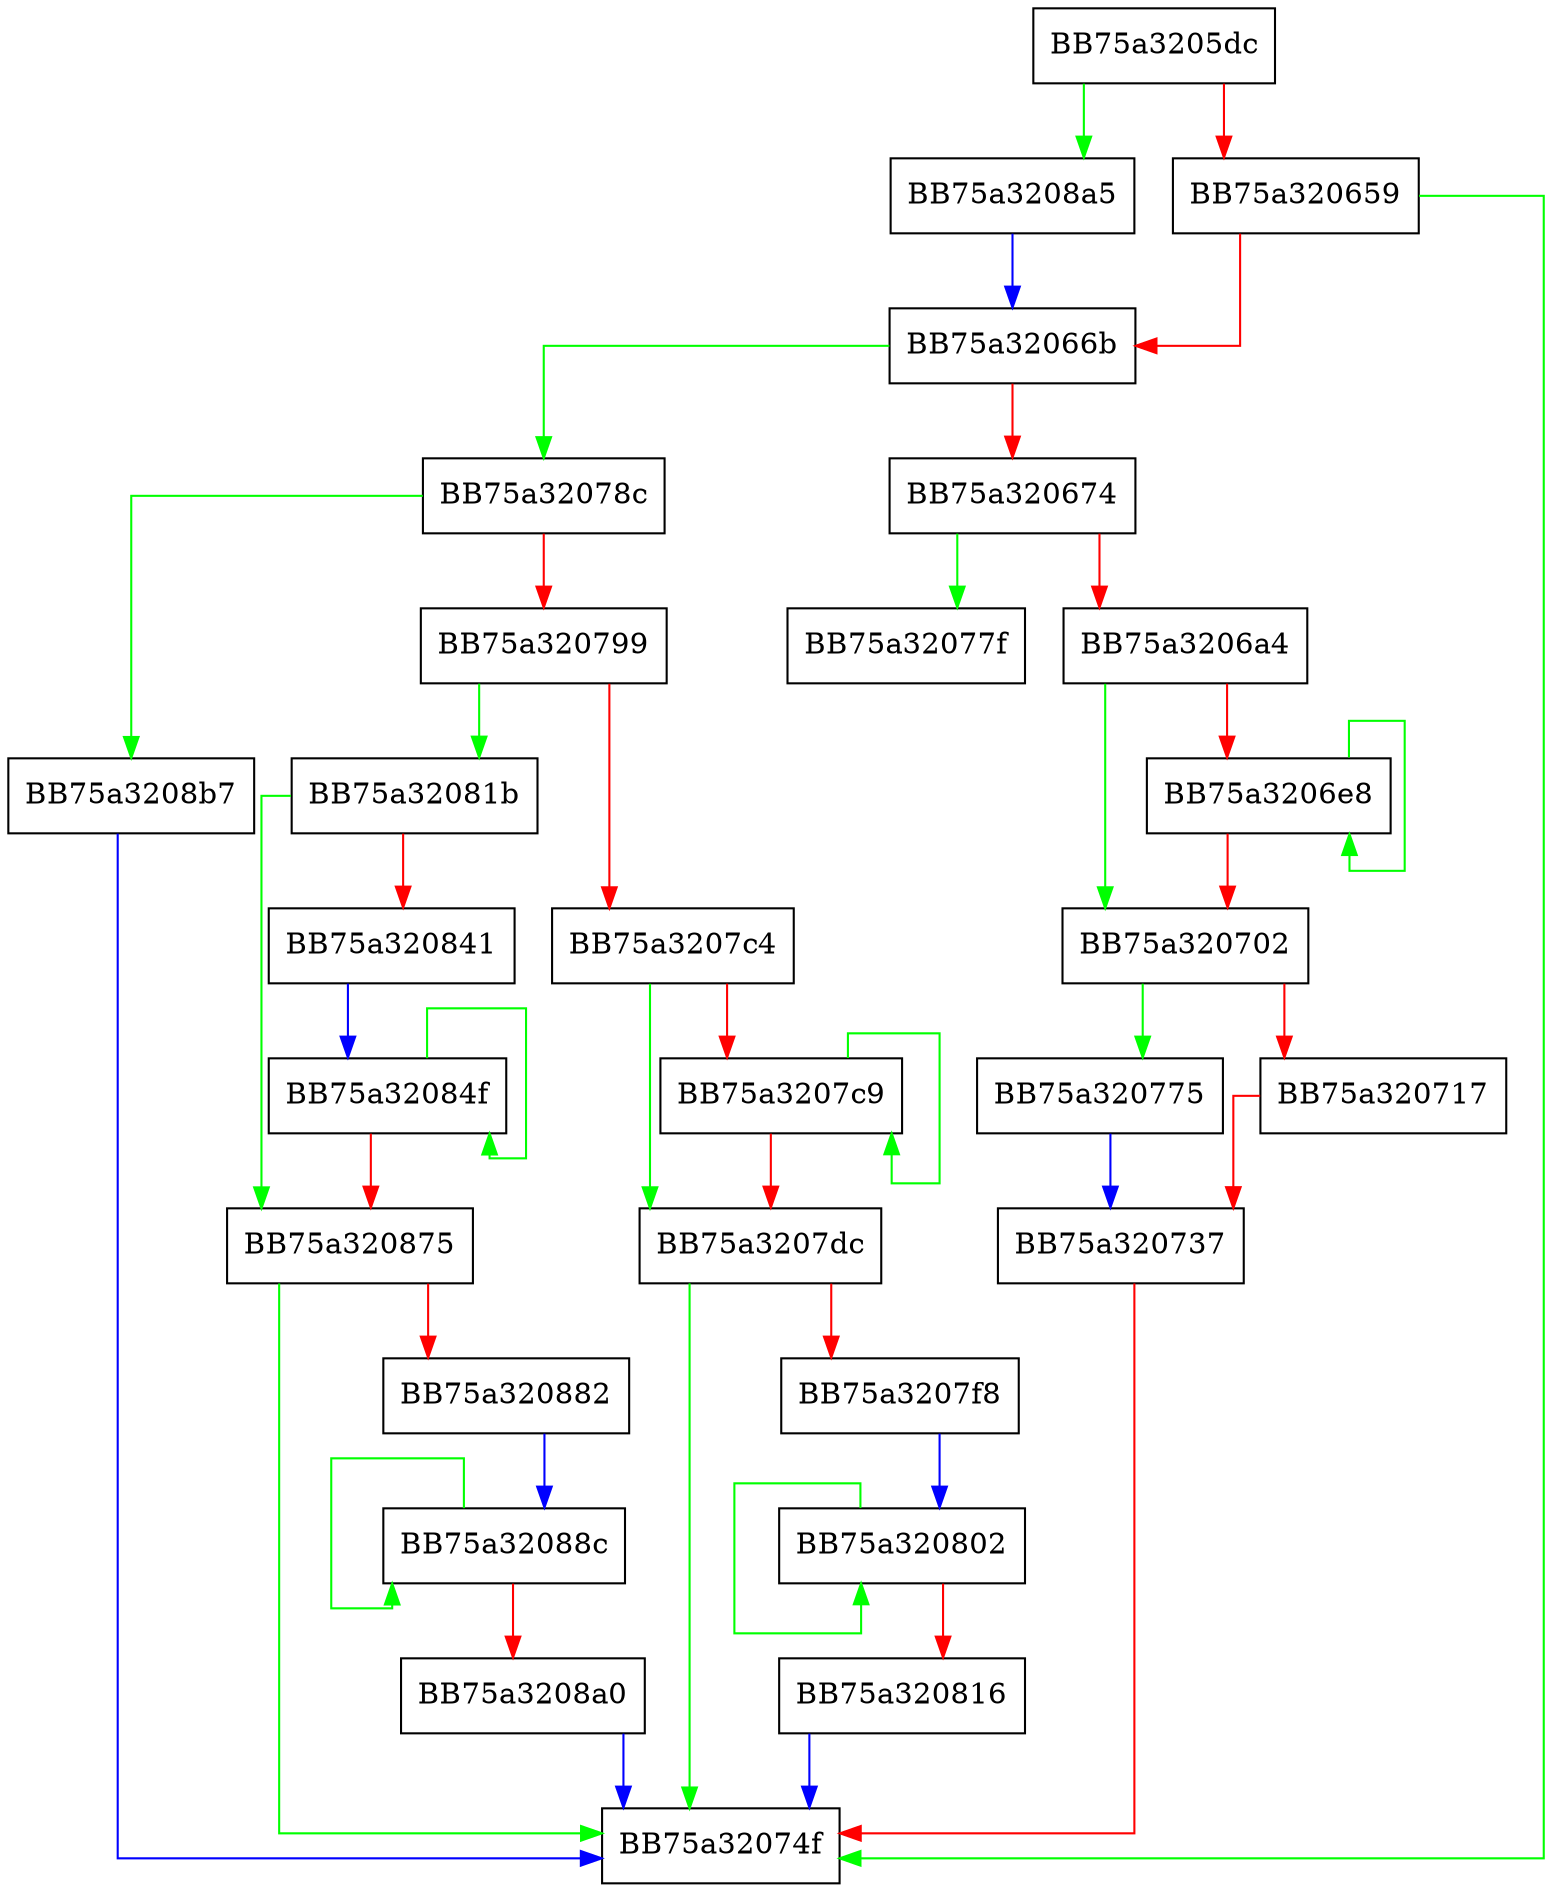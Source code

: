 digraph insert {
  node [shape="box"];
  graph [splines=ortho];
  BB75a3205dc -> BB75a3208a5 [color="green"];
  BB75a3205dc -> BB75a320659 [color="red"];
  BB75a320659 -> BB75a32074f [color="green"];
  BB75a320659 -> BB75a32066b [color="red"];
  BB75a32066b -> BB75a32078c [color="green"];
  BB75a32066b -> BB75a320674 [color="red"];
  BB75a320674 -> BB75a32077f [color="green"];
  BB75a320674 -> BB75a3206a4 [color="red"];
  BB75a3206a4 -> BB75a320702 [color="green"];
  BB75a3206a4 -> BB75a3206e8 [color="red"];
  BB75a3206e8 -> BB75a3206e8 [color="green"];
  BB75a3206e8 -> BB75a320702 [color="red"];
  BB75a320702 -> BB75a320775 [color="green"];
  BB75a320702 -> BB75a320717 [color="red"];
  BB75a320717 -> BB75a320737 [color="red"];
  BB75a320737 -> BB75a32074f [color="red"];
  BB75a320775 -> BB75a320737 [color="blue"];
  BB75a32078c -> BB75a3208b7 [color="green"];
  BB75a32078c -> BB75a320799 [color="red"];
  BB75a320799 -> BB75a32081b [color="green"];
  BB75a320799 -> BB75a3207c4 [color="red"];
  BB75a3207c4 -> BB75a3207dc [color="green"];
  BB75a3207c4 -> BB75a3207c9 [color="red"];
  BB75a3207c9 -> BB75a3207c9 [color="green"];
  BB75a3207c9 -> BB75a3207dc [color="red"];
  BB75a3207dc -> BB75a32074f [color="green"];
  BB75a3207dc -> BB75a3207f8 [color="red"];
  BB75a3207f8 -> BB75a320802 [color="blue"];
  BB75a320802 -> BB75a320802 [color="green"];
  BB75a320802 -> BB75a320816 [color="red"];
  BB75a320816 -> BB75a32074f [color="blue"];
  BB75a32081b -> BB75a320875 [color="green"];
  BB75a32081b -> BB75a320841 [color="red"];
  BB75a320841 -> BB75a32084f [color="blue"];
  BB75a32084f -> BB75a32084f [color="green"];
  BB75a32084f -> BB75a320875 [color="red"];
  BB75a320875 -> BB75a32074f [color="green"];
  BB75a320875 -> BB75a320882 [color="red"];
  BB75a320882 -> BB75a32088c [color="blue"];
  BB75a32088c -> BB75a32088c [color="green"];
  BB75a32088c -> BB75a3208a0 [color="red"];
  BB75a3208a0 -> BB75a32074f [color="blue"];
  BB75a3208a5 -> BB75a32066b [color="blue"];
  BB75a3208b7 -> BB75a32074f [color="blue"];
}
